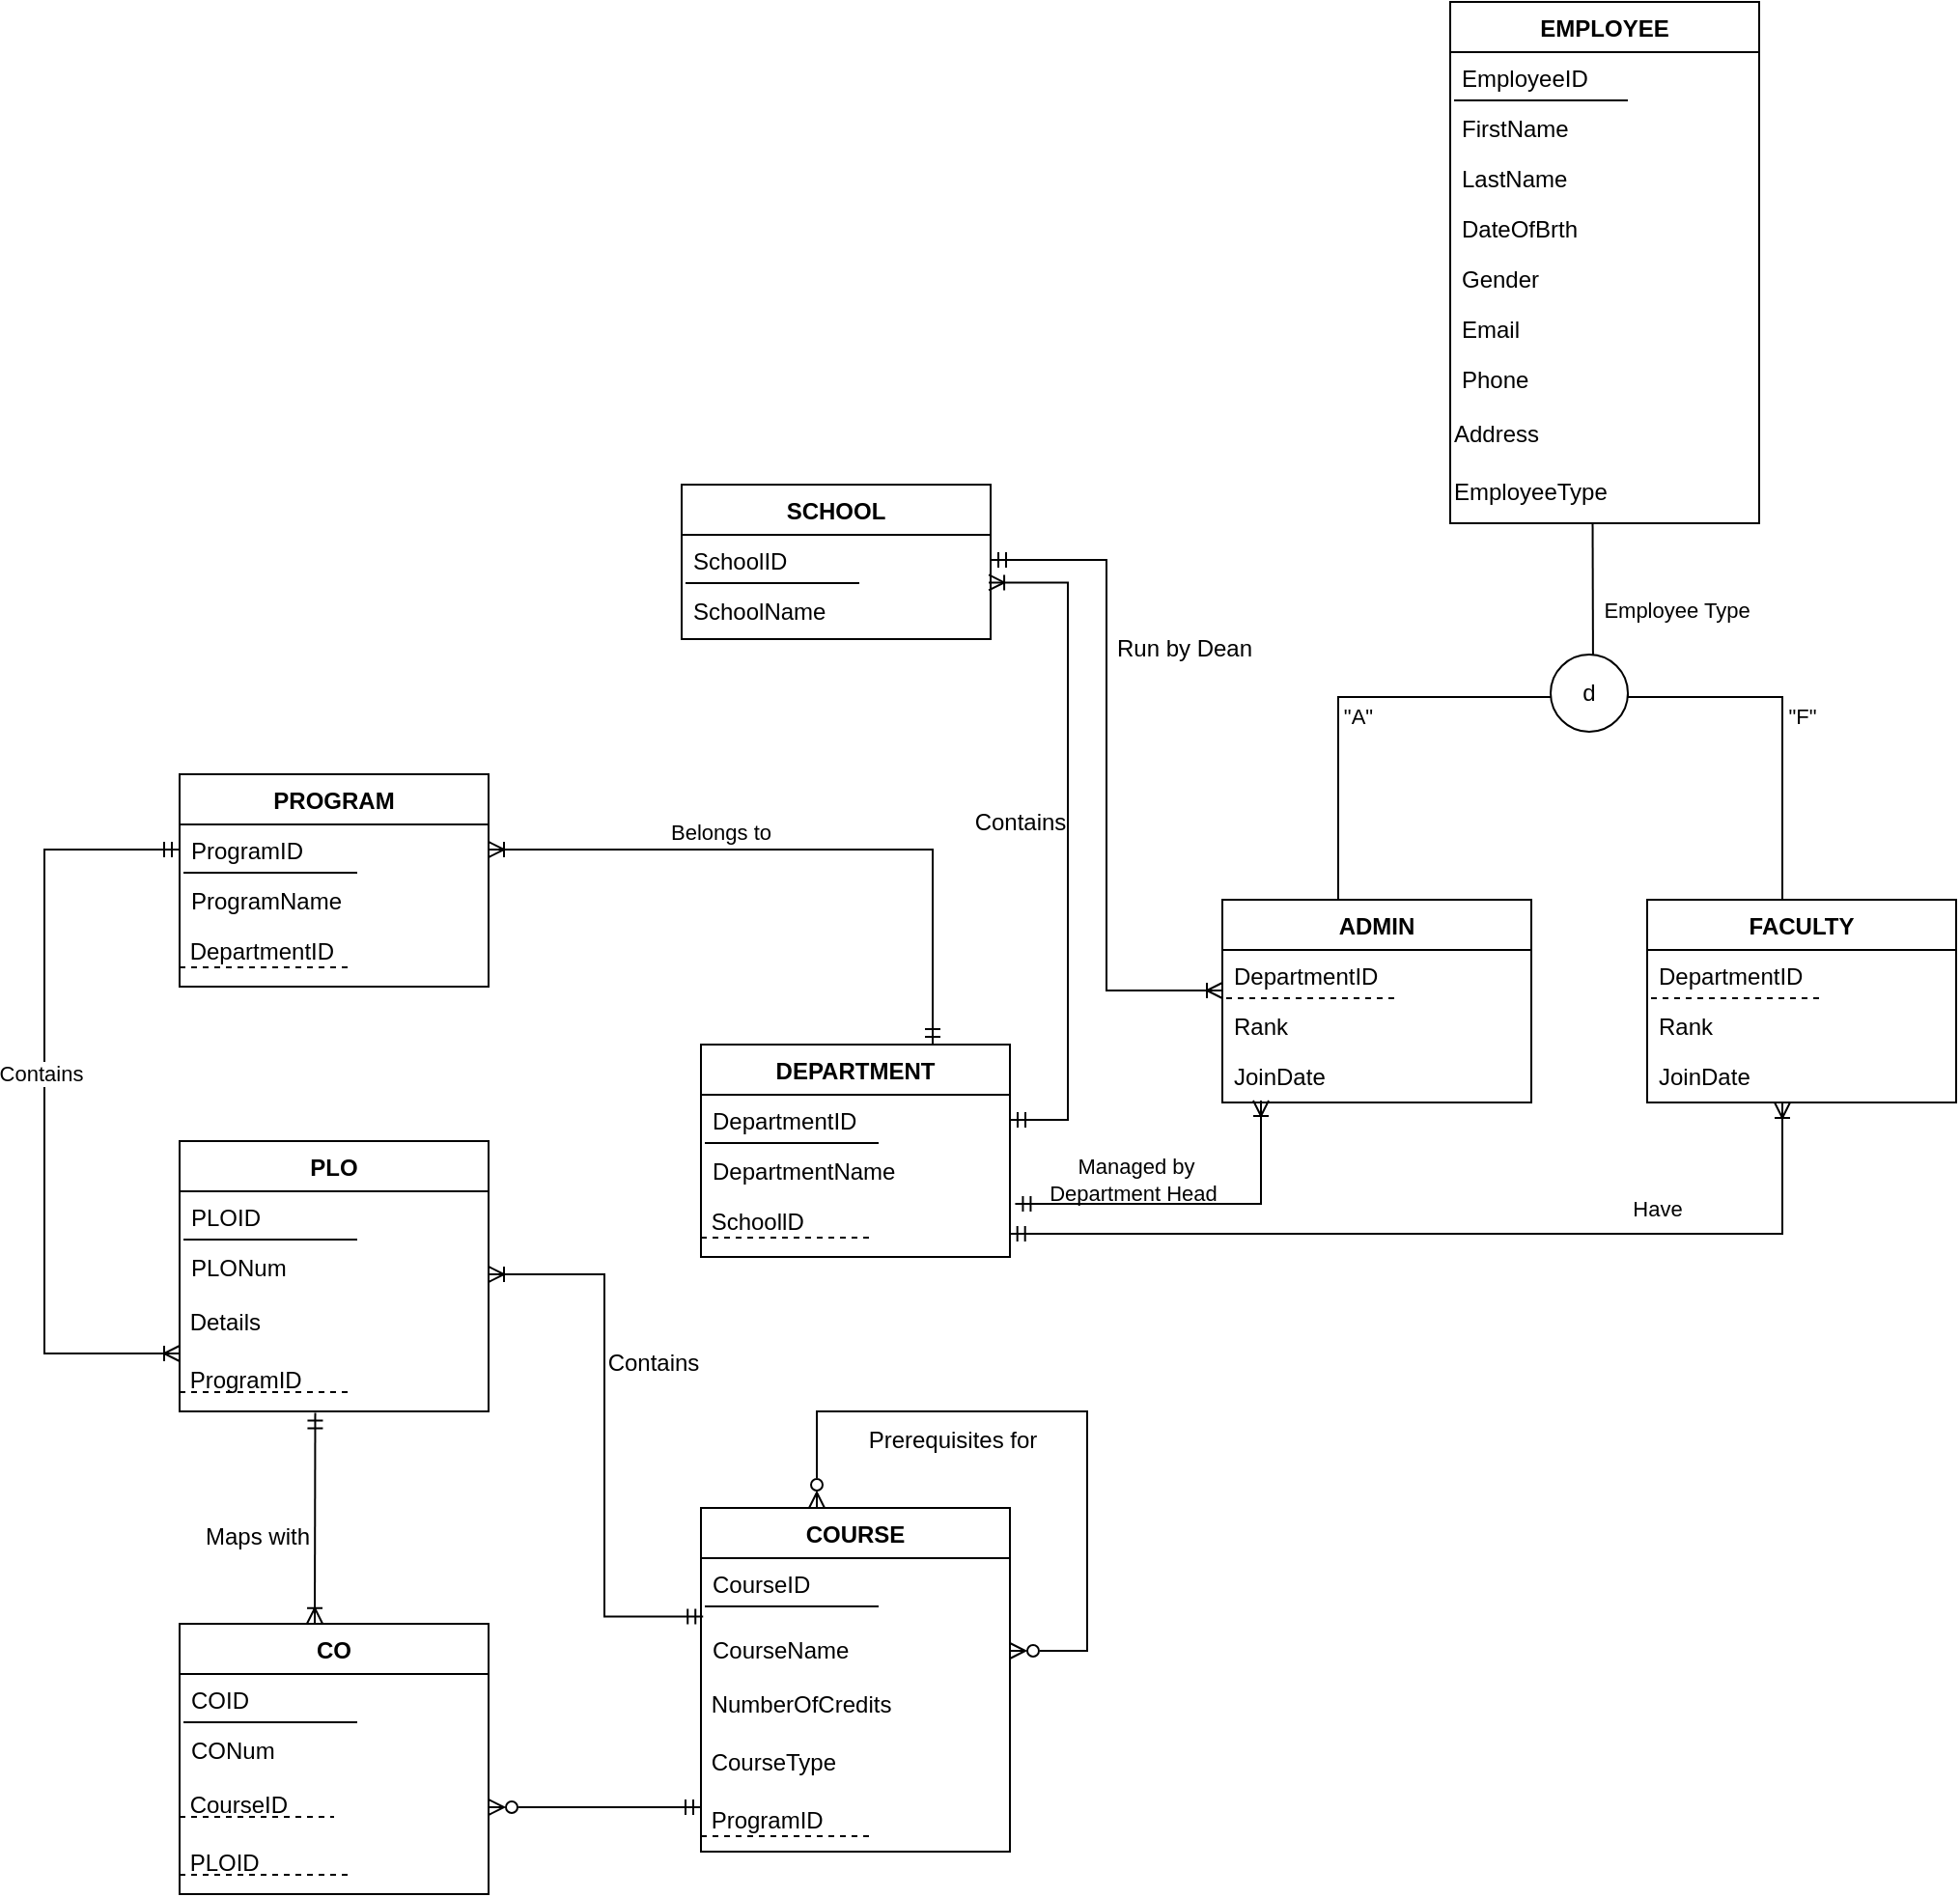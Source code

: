 <mxfile version="20.6.0" type="github">
  <diagram id="C5RBs43oDa-KdzZeNtuy" name="Page-1">
    <mxGraphModel dx="2074" dy="699" grid="1" gridSize="10" guides="1" tooltips="1" connect="1" arrows="1" fold="1" page="1" pageScale="1" pageWidth="827" pageHeight="1169" math="0" shadow="0">
      <root>
        <mxCell id="WIyWlLk6GJQsqaUBKTNV-0" />
        <mxCell id="WIyWlLk6GJQsqaUBKTNV-1" parent="WIyWlLk6GJQsqaUBKTNV-0" />
        <mxCell id="CyVpAFa2aRogbyEzgi_W-122" value="EMPLOYEE" style="swimlane;fontStyle=1;align=center;verticalAlign=top;childLayout=stackLayout;horizontal=1;startSize=26;horizontalStack=0;resizeParent=1;resizeLast=0;collapsible=1;marginBottom=0;rounded=0;shadow=0;strokeWidth=1;" vertex="1" parent="WIyWlLk6GJQsqaUBKTNV-1">
          <mxGeometry x="508" y="120" width="160" height="270" as="geometry">
            <mxRectangle x="550" y="140" width="160" height="26" as="alternateBounds" />
          </mxGeometry>
        </mxCell>
        <mxCell id="CyVpAFa2aRogbyEzgi_W-123" value="EmployeeID" style="text;align=left;verticalAlign=top;spacingLeft=4;spacingRight=4;overflow=hidden;rotatable=0;points=[[0,0.5],[1,0.5]];portConstraint=eastwest;" vertex="1" parent="CyVpAFa2aRogbyEzgi_W-122">
          <mxGeometry y="26" width="160" height="26" as="geometry" />
        </mxCell>
        <mxCell id="CyVpAFa2aRogbyEzgi_W-124" value="" style="endArrow=none;html=1;rounded=0;" edge="1" parent="CyVpAFa2aRogbyEzgi_W-122">
          <mxGeometry width="50" height="50" relative="1" as="geometry">
            <mxPoint x="2" y="51" as="sourcePoint" />
            <mxPoint x="92" y="51" as="targetPoint" />
          </mxGeometry>
        </mxCell>
        <mxCell id="CyVpAFa2aRogbyEzgi_W-125" value="FirstName" style="text;align=left;verticalAlign=top;spacingLeft=4;spacingRight=4;overflow=hidden;rotatable=0;points=[[0,0.5],[1,0.5]];portConstraint=eastwest;rounded=0;shadow=0;html=0;" vertex="1" parent="CyVpAFa2aRogbyEzgi_W-122">
          <mxGeometry y="52" width="160" height="26" as="geometry" />
        </mxCell>
        <mxCell id="CyVpAFa2aRogbyEzgi_W-126" value="LastName" style="text;align=left;verticalAlign=top;spacingLeft=4;spacingRight=4;overflow=hidden;rotatable=0;points=[[0,0.5],[1,0.5]];portConstraint=eastwest;rounded=0;shadow=0;html=0;" vertex="1" parent="CyVpAFa2aRogbyEzgi_W-122">
          <mxGeometry y="78" width="160" height="26" as="geometry" />
        </mxCell>
        <mxCell id="CyVpAFa2aRogbyEzgi_W-127" value="DateOfBrth" style="text;align=left;verticalAlign=top;spacingLeft=4;spacingRight=4;overflow=hidden;rotatable=0;points=[[0,0.5],[1,0.5]];portConstraint=eastwest;rounded=0;shadow=0;html=0;" vertex="1" parent="CyVpAFa2aRogbyEzgi_W-122">
          <mxGeometry y="104" width="160" height="26" as="geometry" />
        </mxCell>
        <mxCell id="CyVpAFa2aRogbyEzgi_W-128" value="Gender&#xa;" style="text;align=left;verticalAlign=top;spacingLeft=4;spacingRight=4;overflow=hidden;rotatable=0;points=[[0,0.5],[1,0.5]];portConstraint=eastwest;rounded=0;shadow=0;html=0;" vertex="1" parent="CyVpAFa2aRogbyEzgi_W-122">
          <mxGeometry y="130" width="160" height="26" as="geometry" />
        </mxCell>
        <mxCell id="CyVpAFa2aRogbyEzgi_W-129" value="Email" style="text;align=left;verticalAlign=top;spacingLeft=4;spacingRight=4;overflow=hidden;rotatable=0;points=[[0,0.5],[1,0.5]];portConstraint=eastwest;" vertex="1" parent="CyVpAFa2aRogbyEzgi_W-122">
          <mxGeometry y="156" width="160" height="26" as="geometry" />
        </mxCell>
        <mxCell id="CyVpAFa2aRogbyEzgi_W-130" value="Phone" style="text;align=left;verticalAlign=top;spacingLeft=4;spacingRight=4;overflow=hidden;rotatable=0;points=[[0,0.5],[1,0.5]];portConstraint=eastwest;" vertex="1" parent="CyVpAFa2aRogbyEzgi_W-122">
          <mxGeometry y="182" width="160" height="28" as="geometry" />
        </mxCell>
        <mxCell id="CyVpAFa2aRogbyEzgi_W-131" value="Address" style="text;html=1;align=left;verticalAlign=top;resizable=0;points=[];autosize=1;strokeColor=none;fillColor=none;" vertex="1" parent="CyVpAFa2aRogbyEzgi_W-122">
          <mxGeometry y="210" width="160" height="30" as="geometry" />
        </mxCell>
        <mxCell id="CyVpAFa2aRogbyEzgi_W-132" value="EmployeeType" style="text;html=1;align=left;verticalAlign=top;resizable=0;points=[];autosize=1;strokeColor=none;fillColor=none;" vertex="1" parent="CyVpAFa2aRogbyEzgi_W-122">
          <mxGeometry y="240" width="160" height="30" as="geometry" />
        </mxCell>
        <mxCell id="CyVpAFa2aRogbyEzgi_W-133" value="" style="endArrow=none;html=1;rounded=0;entryX=0.461;entryY=0.994;entryDx=0;entryDy=0;entryPerimeter=0;" edge="1" parent="WIyWlLk6GJQsqaUBKTNV-1" target="CyVpAFa2aRogbyEzgi_W-132">
          <mxGeometry width="50" height="50" relative="1" as="geometry">
            <mxPoint x="582" y="470" as="sourcePoint" />
            <mxPoint x="630" y="410" as="targetPoint" />
          </mxGeometry>
        </mxCell>
        <mxCell id="CyVpAFa2aRogbyEzgi_W-134" value="d" style="ellipse;whiteSpace=wrap;html=1;aspect=fixed;" vertex="1" parent="WIyWlLk6GJQsqaUBKTNV-1">
          <mxGeometry x="560" y="458" width="40" height="40" as="geometry" />
        </mxCell>
        <mxCell id="CyVpAFa2aRogbyEzgi_W-135" value="" style="endArrow=none;html=1;rounded=0;edgeStyle=orthogonalEdgeStyle;entryX=0;entryY=0.55;entryDx=0;entryDy=0;entryPerimeter=0;" edge="1" parent="WIyWlLk6GJQsqaUBKTNV-1" target="CyVpAFa2aRogbyEzgi_W-134">
          <mxGeometry width="50" height="50" relative="1" as="geometry">
            <mxPoint x="450" y="590" as="sourcePoint" />
            <mxPoint x="550" y="480" as="targetPoint" />
            <Array as="points">
              <mxPoint x="450" y="480" />
            </Array>
          </mxGeometry>
        </mxCell>
        <mxCell id="CyVpAFa2aRogbyEzgi_W-136" value="ADMIN" style="swimlane;fontStyle=1;align=center;verticalAlign=top;childLayout=stackLayout;horizontal=1;startSize=26;horizontalStack=0;resizeParent=1;resizeLast=0;collapsible=1;marginBottom=0;rounded=0;shadow=0;strokeWidth=1;" vertex="1" parent="WIyWlLk6GJQsqaUBKTNV-1">
          <mxGeometry x="390" y="585" width="160" height="105" as="geometry">
            <mxRectangle x="550" y="140" width="160" height="26" as="alternateBounds" />
          </mxGeometry>
        </mxCell>
        <mxCell id="CyVpAFa2aRogbyEzgi_W-137" value="DepartmentID" style="text;align=left;verticalAlign=top;spacingLeft=4;spacingRight=4;overflow=hidden;rotatable=0;points=[[0,0.5],[1,0.5]];portConstraint=eastwest;" vertex="1" parent="CyVpAFa2aRogbyEzgi_W-136">
          <mxGeometry y="26" width="160" height="26" as="geometry" />
        </mxCell>
        <mxCell id="CyVpAFa2aRogbyEzgi_W-138" value="" style="endArrow=none;html=1;rounded=0;dashed=1;" edge="1" parent="CyVpAFa2aRogbyEzgi_W-136">
          <mxGeometry width="50" height="50" relative="1" as="geometry">
            <mxPoint x="2" y="51" as="sourcePoint" />
            <mxPoint x="92" y="51" as="targetPoint" />
          </mxGeometry>
        </mxCell>
        <mxCell id="CyVpAFa2aRogbyEzgi_W-139" value="Rank" style="text;align=left;verticalAlign=top;spacingLeft=4;spacingRight=4;overflow=hidden;rotatable=0;points=[[0,0.5],[1,0.5]];portConstraint=eastwest;rounded=0;shadow=0;html=0;" vertex="1" parent="CyVpAFa2aRogbyEzgi_W-136">
          <mxGeometry y="52" width="160" height="26" as="geometry" />
        </mxCell>
        <mxCell id="CyVpAFa2aRogbyEzgi_W-140" value="JoinDate " style="text;align=left;verticalAlign=top;spacingLeft=4;spacingRight=4;overflow=hidden;rotatable=0;points=[[0,0.5],[1,0.5]];portConstraint=eastwest;rounded=0;shadow=0;html=0;" vertex="1" parent="CyVpAFa2aRogbyEzgi_W-136">
          <mxGeometry y="78" width="160" height="26" as="geometry" />
        </mxCell>
        <mxCell id="CyVpAFa2aRogbyEzgi_W-141" value="FACULTY" style="swimlane;fontStyle=1;align=center;verticalAlign=top;childLayout=stackLayout;horizontal=1;startSize=26;horizontalStack=0;resizeParent=1;resizeLast=0;collapsible=1;marginBottom=0;rounded=0;shadow=0;strokeWidth=1;" vertex="1" parent="WIyWlLk6GJQsqaUBKTNV-1">
          <mxGeometry x="610" y="585" width="160" height="105" as="geometry">
            <mxRectangle x="550" y="140" width="160" height="26" as="alternateBounds" />
          </mxGeometry>
        </mxCell>
        <mxCell id="CyVpAFa2aRogbyEzgi_W-142" value="DepartmentID" style="text;align=left;verticalAlign=top;spacingLeft=4;spacingRight=4;overflow=hidden;rotatable=0;points=[[0,0.5],[1,0.5]];portConstraint=eastwest;" vertex="1" parent="CyVpAFa2aRogbyEzgi_W-141">
          <mxGeometry y="26" width="160" height="26" as="geometry" />
        </mxCell>
        <mxCell id="CyVpAFa2aRogbyEzgi_W-143" value="" style="endArrow=none;html=1;rounded=0;dashed=1;" edge="1" parent="CyVpAFa2aRogbyEzgi_W-141">
          <mxGeometry width="50" height="50" relative="1" as="geometry">
            <mxPoint x="2" y="51" as="sourcePoint" />
            <mxPoint x="92" y="51" as="targetPoint" />
          </mxGeometry>
        </mxCell>
        <mxCell id="CyVpAFa2aRogbyEzgi_W-144" value="Rank" style="text;align=left;verticalAlign=top;spacingLeft=4;spacingRight=4;overflow=hidden;rotatable=0;points=[[0,0.5],[1,0.5]];portConstraint=eastwest;rounded=0;shadow=0;html=0;" vertex="1" parent="CyVpAFa2aRogbyEzgi_W-141">
          <mxGeometry y="52" width="160" height="26" as="geometry" />
        </mxCell>
        <mxCell id="CyVpAFa2aRogbyEzgi_W-145" value="JoinDate " style="text;align=left;verticalAlign=top;spacingLeft=4;spacingRight=4;overflow=hidden;rotatable=0;points=[[0,0.5],[1,0.5]];portConstraint=eastwest;rounded=0;shadow=0;html=0;" vertex="1" parent="CyVpAFa2aRogbyEzgi_W-141">
          <mxGeometry y="78" width="160" height="26" as="geometry" />
        </mxCell>
        <mxCell id="CyVpAFa2aRogbyEzgi_W-146" value="" style="endArrow=none;html=1;rounded=0;edgeStyle=orthogonalEdgeStyle;entryX=1;entryY=0.5;entryDx=0;entryDy=0;" edge="1" parent="WIyWlLk6GJQsqaUBKTNV-1" target="CyVpAFa2aRogbyEzgi_W-134">
          <mxGeometry width="50" height="50" relative="1" as="geometry">
            <mxPoint x="680" y="585" as="sourcePoint" />
            <mxPoint x="790" y="475" as="targetPoint" />
            <Array as="points">
              <mxPoint x="680" y="480" />
              <mxPoint x="600" y="480" />
            </Array>
          </mxGeometry>
        </mxCell>
        <mxCell id="CyVpAFa2aRogbyEzgi_W-147" value="SCHOOL" style="swimlane;fontStyle=1;align=center;verticalAlign=top;childLayout=stackLayout;horizontal=1;startSize=26;horizontalStack=0;resizeParent=1;resizeLast=0;collapsible=1;marginBottom=0;rounded=0;shadow=0;strokeWidth=1;" vertex="1" parent="WIyWlLk6GJQsqaUBKTNV-1">
          <mxGeometry x="110" y="370" width="160" height="80" as="geometry">
            <mxRectangle x="550" y="140" width="160" height="26" as="alternateBounds" />
          </mxGeometry>
        </mxCell>
        <mxCell id="CyVpAFa2aRogbyEzgi_W-148" value="SchoolID" style="text;align=left;verticalAlign=top;spacingLeft=4;spacingRight=4;overflow=hidden;rotatable=0;points=[[0,0.5],[1,0.5]];portConstraint=eastwest;" vertex="1" parent="CyVpAFa2aRogbyEzgi_W-147">
          <mxGeometry y="26" width="160" height="26" as="geometry" />
        </mxCell>
        <mxCell id="CyVpAFa2aRogbyEzgi_W-149" value="" style="endArrow=none;html=1;rounded=0;" edge="1" parent="CyVpAFa2aRogbyEzgi_W-147">
          <mxGeometry width="50" height="50" relative="1" as="geometry">
            <mxPoint x="2" y="51" as="sourcePoint" />
            <mxPoint x="92" y="51" as="targetPoint" />
          </mxGeometry>
        </mxCell>
        <mxCell id="CyVpAFa2aRogbyEzgi_W-150" value="SchoolName" style="text;align=left;verticalAlign=top;spacingLeft=4;spacingRight=4;overflow=hidden;rotatable=0;points=[[0,0.5],[1,0.5]];portConstraint=eastwest;rounded=0;shadow=0;html=0;" vertex="1" parent="CyVpAFa2aRogbyEzgi_W-147">
          <mxGeometry y="52" width="160" height="26" as="geometry" />
        </mxCell>
        <mxCell id="CyVpAFa2aRogbyEzgi_W-151" value="" style="endArrow=ERoneToMany;html=1;rounded=0;edgeStyle=elbowEdgeStyle;exitX=1;exitY=0.5;exitDx=0;exitDy=0;startArrow=ERmandOne;startFill=0;endFill=0;" edge="1" parent="WIyWlLk6GJQsqaUBKTNV-1" source="CyVpAFa2aRogbyEzgi_W-148">
          <mxGeometry width="50" height="50" relative="1" as="geometry">
            <mxPoint x="390" y="470" as="sourcePoint" />
            <mxPoint x="390" y="632" as="targetPoint" />
          </mxGeometry>
        </mxCell>
        <mxCell id="CyVpAFa2aRogbyEzgi_W-152" value="Run by Dean" style="text;html=1;align=center;verticalAlign=middle;resizable=0;points=[];autosize=1;strokeColor=none;fillColor=none;" vertex="1" parent="WIyWlLk6GJQsqaUBKTNV-1">
          <mxGeometry x="325" y="440" width="90" height="30" as="geometry" />
        </mxCell>
        <mxCell id="CyVpAFa2aRogbyEzgi_W-153" value="DEPARTMENT" style="swimlane;fontStyle=1;align=center;verticalAlign=top;childLayout=stackLayout;horizontal=1;startSize=26;horizontalStack=0;resizeParent=1;resizeLast=0;collapsible=1;marginBottom=0;rounded=0;shadow=0;strokeWidth=1;" vertex="1" parent="WIyWlLk6GJQsqaUBKTNV-1">
          <mxGeometry x="120" y="660" width="160" height="110" as="geometry">
            <mxRectangle x="550" y="140" width="160" height="26" as="alternateBounds" />
          </mxGeometry>
        </mxCell>
        <mxCell id="CyVpAFa2aRogbyEzgi_W-154" value="DepartmentID" style="text;align=left;verticalAlign=top;spacingLeft=4;spacingRight=4;overflow=hidden;rotatable=0;points=[[0,0.5],[1,0.5]];portConstraint=eastwest;" vertex="1" parent="CyVpAFa2aRogbyEzgi_W-153">
          <mxGeometry y="26" width="160" height="26" as="geometry" />
        </mxCell>
        <mxCell id="CyVpAFa2aRogbyEzgi_W-155" value="" style="endArrow=none;html=1;rounded=0;" edge="1" parent="CyVpAFa2aRogbyEzgi_W-153">
          <mxGeometry width="50" height="50" relative="1" as="geometry">
            <mxPoint x="2" y="51" as="sourcePoint" />
            <mxPoint x="92" y="51" as="targetPoint" />
          </mxGeometry>
        </mxCell>
        <mxCell id="CyVpAFa2aRogbyEzgi_W-156" value="DepartmentName" style="text;align=left;verticalAlign=top;spacingLeft=4;spacingRight=4;overflow=hidden;rotatable=0;points=[[0,0.5],[1,0.5]];portConstraint=eastwest;rounded=0;shadow=0;html=0;" vertex="1" parent="CyVpAFa2aRogbyEzgi_W-153">
          <mxGeometry y="52" width="160" height="26" as="geometry" />
        </mxCell>
        <mxCell id="CyVpAFa2aRogbyEzgi_W-157" value="&amp;nbsp;SchoollD" style="text;html=1;align=left;verticalAlign=top;resizable=0;points=[];autosize=1;strokeColor=none;fillColor=none;" vertex="1" parent="CyVpAFa2aRogbyEzgi_W-153">
          <mxGeometry y="78" width="160" height="30" as="geometry" />
        </mxCell>
        <mxCell id="CyVpAFa2aRogbyEzgi_W-158" value="" style="endArrow=none;dashed=1;html=1;rounded=0;" edge="1" parent="CyVpAFa2aRogbyEzgi_W-153">
          <mxGeometry width="50" height="50" relative="1" as="geometry">
            <mxPoint y="100" as="sourcePoint" />
            <mxPoint x="90" y="100" as="targetPoint" />
            <Array as="points" />
          </mxGeometry>
        </mxCell>
        <mxCell id="CyVpAFa2aRogbyEzgi_W-159" value="" style="endArrow=ERoneToMany;html=1;rounded=0;edgeStyle=elbowEdgeStyle;entryX=0.994;entryY=0.951;entryDx=0;entryDy=0;entryPerimeter=0;exitX=1;exitY=0.5;exitDx=0;exitDy=0;startArrow=ERmandOne;startFill=0;endFill=0;" edge="1" parent="WIyWlLk6GJQsqaUBKTNV-1" source="CyVpAFa2aRogbyEzgi_W-154" target="CyVpAFa2aRogbyEzgi_W-148">
          <mxGeometry width="50" height="50" relative="1" as="geometry">
            <mxPoint x="330" y="680" as="sourcePoint" />
            <mxPoint x="290" y="430" as="targetPoint" />
            <Array as="points">
              <mxPoint x="310" y="560" />
            </Array>
          </mxGeometry>
        </mxCell>
        <mxCell id="CyVpAFa2aRogbyEzgi_W-160" value="Contains" style="text;html=1;align=center;verticalAlign=middle;resizable=0;points=[];autosize=1;strokeColor=none;fillColor=none;" vertex="1" parent="WIyWlLk6GJQsqaUBKTNV-1">
          <mxGeometry x="250" y="530" width="70" height="30" as="geometry" />
        </mxCell>
        <mxCell id="CyVpAFa2aRogbyEzgi_W-161" value="" style="endArrow=ERoneToMany;html=1;rounded=0;edgeStyle=elbowEdgeStyle;startArrow=ERmandOne;startFill=0;endFill=0;exitX=1.017;exitY=0.152;exitDx=0;exitDy=0;exitPerimeter=0;" edge="1" parent="WIyWlLk6GJQsqaUBKTNV-1" source="CyVpAFa2aRogbyEzgi_W-157" target="CyVpAFa2aRogbyEzgi_W-140">
          <mxGeometry width="50" height="50" relative="1" as="geometry">
            <mxPoint x="290" y="730" as="sourcePoint" />
            <mxPoint x="445.52" y="710" as="targetPoint" />
            <Array as="points">
              <mxPoint x="410" y="750" />
              <mxPoint x="440" y="740" />
              <mxPoint x="440" y="760" />
              <mxPoint x="450" y="879.27" />
            </Array>
          </mxGeometry>
        </mxCell>
        <mxCell id="CyVpAFa2aRogbyEzgi_W-162" value="Managed by &lt;br style=&quot;font-size: 11px;&quot;&gt;Department Head&amp;nbsp;" style="text;html=1;align=center;verticalAlign=middle;resizable=0;points=[];autosize=1;strokeColor=none;fillColor=none;fontSize=11;" vertex="1" parent="WIyWlLk6GJQsqaUBKTNV-1">
          <mxGeometry x="290" y="710" width="110" height="40" as="geometry" />
        </mxCell>
        <mxCell id="CyVpAFa2aRogbyEzgi_W-163" value="" style="endArrow=ERoneToMany;html=1;rounded=0;edgeStyle=elbowEdgeStyle;startArrow=ERmandOne;startFill=0;endFill=0;exitX=0.999;exitY=0.667;exitDx=0;exitDy=0;exitPerimeter=0;" edge="1" parent="WIyWlLk6GJQsqaUBKTNV-1" source="CyVpAFa2aRogbyEzgi_W-157">
          <mxGeometry width="50" height="50" relative="1" as="geometry">
            <mxPoint x="292.72" y="742.56" as="sourcePoint" />
            <mxPoint x="680" y="690" as="targetPoint" />
            <Array as="points">
              <mxPoint x="680" y="780" />
              <mxPoint x="420" y="750" />
              <mxPoint x="450" y="750" />
              <mxPoint x="450" y="770" />
              <mxPoint x="460" y="889.27" />
            </Array>
          </mxGeometry>
        </mxCell>
        <mxCell id="CyVpAFa2aRogbyEzgi_W-164" value="Have" style="text;html=1;align=center;verticalAlign=middle;resizable=0;points=[];autosize=1;strokeColor=none;fillColor=none;fontSize=11;" vertex="1" parent="WIyWlLk6GJQsqaUBKTNV-1">
          <mxGeometry x="590" y="730" width="50" height="30" as="geometry" />
        </mxCell>
        <mxCell id="CyVpAFa2aRogbyEzgi_W-165" value="PROGRAM" style="swimlane;fontStyle=1;align=center;verticalAlign=top;childLayout=stackLayout;horizontal=1;startSize=26;horizontalStack=0;resizeParent=1;resizeLast=0;collapsible=1;marginBottom=0;rounded=0;shadow=0;strokeWidth=1;" vertex="1" parent="WIyWlLk6GJQsqaUBKTNV-1">
          <mxGeometry x="-150" y="520" width="160" height="110" as="geometry">
            <mxRectangle x="550" y="140" width="160" height="26" as="alternateBounds" />
          </mxGeometry>
        </mxCell>
        <mxCell id="CyVpAFa2aRogbyEzgi_W-166" value="ProgramID" style="text;align=left;verticalAlign=top;spacingLeft=4;spacingRight=4;overflow=hidden;rotatable=0;points=[[0,0.5],[1,0.5]];portConstraint=eastwest;" vertex="1" parent="CyVpAFa2aRogbyEzgi_W-165">
          <mxGeometry y="26" width="160" height="26" as="geometry" />
        </mxCell>
        <mxCell id="CyVpAFa2aRogbyEzgi_W-167" value="" style="endArrow=none;html=1;rounded=0;" edge="1" parent="CyVpAFa2aRogbyEzgi_W-165">
          <mxGeometry width="50" height="50" relative="1" as="geometry">
            <mxPoint x="2" y="51" as="sourcePoint" />
            <mxPoint x="92" y="51" as="targetPoint" />
          </mxGeometry>
        </mxCell>
        <mxCell id="CyVpAFa2aRogbyEzgi_W-168" value="ProgramName" style="text;align=left;verticalAlign=top;spacingLeft=4;spacingRight=4;overflow=hidden;rotatable=0;points=[[0,0.5],[1,0.5]];portConstraint=eastwest;rounded=0;shadow=0;html=0;" vertex="1" parent="CyVpAFa2aRogbyEzgi_W-165">
          <mxGeometry y="52" width="160" height="26" as="geometry" />
        </mxCell>
        <mxCell id="CyVpAFa2aRogbyEzgi_W-169" value="&amp;nbsp;DepartmentID" style="text;html=1;align=left;verticalAlign=top;resizable=0;points=[];autosize=1;strokeColor=none;fillColor=none;" vertex="1" parent="CyVpAFa2aRogbyEzgi_W-165">
          <mxGeometry y="78" width="160" height="30" as="geometry" />
        </mxCell>
        <mxCell id="CyVpAFa2aRogbyEzgi_W-170" value="" style="endArrow=none;dashed=1;html=1;rounded=0;" edge="1" parent="CyVpAFa2aRogbyEzgi_W-165">
          <mxGeometry width="50" height="50" relative="1" as="geometry">
            <mxPoint y="100" as="sourcePoint" />
            <mxPoint x="90" y="100" as="targetPoint" />
            <Array as="points" />
          </mxGeometry>
        </mxCell>
        <mxCell id="CyVpAFa2aRogbyEzgi_W-171" value="" style="endArrow=ERoneToMany;html=1;rounded=0;edgeStyle=elbowEdgeStyle;startArrow=ERmandOne;startFill=0;endFill=0;entryX=1;entryY=0.5;entryDx=0;entryDy=0;exitX=0.75;exitY=0;exitDx=0;exitDy=0;" edge="1" parent="WIyWlLk6GJQsqaUBKTNV-1" source="CyVpAFa2aRogbyEzgi_W-153" target="CyVpAFa2aRogbyEzgi_W-166">
          <mxGeometry width="50" height="50" relative="1" as="geometry">
            <mxPoint x="240" y="620" as="sourcePoint" />
            <mxPoint x="240" y="541" as="targetPoint" />
            <Array as="points">
              <mxPoint x="240" y="570" />
              <mxPoint x="270" y="592" />
              <mxPoint x="270" y="612" />
              <mxPoint x="280" y="731.27" />
            </Array>
          </mxGeometry>
        </mxCell>
        <mxCell id="CyVpAFa2aRogbyEzgi_W-172" value="Belongs to" style="text;html=1;align=center;verticalAlign=middle;resizable=0;points=[];autosize=1;strokeColor=none;fillColor=none;fontSize=11;" vertex="1" parent="WIyWlLk6GJQsqaUBKTNV-1">
          <mxGeometry x="90" y="535" width="80" height="30" as="geometry" />
        </mxCell>
        <mxCell id="CyVpAFa2aRogbyEzgi_W-173" value="Employee Type" style="text;html=1;align=center;verticalAlign=middle;resizable=0;points=[];autosize=1;strokeColor=none;fillColor=none;fontSize=11;" vertex="1" parent="WIyWlLk6GJQsqaUBKTNV-1">
          <mxGeometry x="575" y="420" width="100" height="30" as="geometry" />
        </mxCell>
        <mxCell id="CyVpAFa2aRogbyEzgi_W-174" value="&quot;A&quot;" style="text;html=1;align=center;verticalAlign=middle;resizable=0;points=[];autosize=1;strokeColor=none;fillColor=none;fontSize=11;" vertex="1" parent="WIyWlLk6GJQsqaUBKTNV-1">
          <mxGeometry x="440" y="475" width="40" height="30" as="geometry" />
        </mxCell>
        <mxCell id="CyVpAFa2aRogbyEzgi_W-175" value="&quot;F&quot;" style="text;html=1;align=center;verticalAlign=middle;resizable=0;points=[];autosize=1;strokeColor=none;fillColor=none;fontSize=11;" vertex="1" parent="WIyWlLk6GJQsqaUBKTNV-1">
          <mxGeometry x="670" y="475" width="40" height="30" as="geometry" />
        </mxCell>
        <mxCell id="CyVpAFa2aRogbyEzgi_W-176" value="PLO" style="swimlane;fontStyle=1;align=center;verticalAlign=top;childLayout=stackLayout;horizontal=1;startSize=26;horizontalStack=0;resizeParent=1;resizeLast=0;collapsible=1;marginBottom=0;rounded=0;shadow=0;strokeWidth=1;" vertex="1" parent="WIyWlLk6GJQsqaUBKTNV-1">
          <mxGeometry x="-150" y="710" width="160" height="140" as="geometry">
            <mxRectangle x="550" y="140" width="160" height="26" as="alternateBounds" />
          </mxGeometry>
        </mxCell>
        <mxCell id="CyVpAFa2aRogbyEzgi_W-177" value="PLOID" style="text;align=left;verticalAlign=top;spacingLeft=4;spacingRight=4;overflow=hidden;rotatable=0;points=[[0,0.5],[1,0.5]];portConstraint=eastwest;" vertex="1" parent="CyVpAFa2aRogbyEzgi_W-176">
          <mxGeometry y="26" width="160" height="26" as="geometry" />
        </mxCell>
        <mxCell id="CyVpAFa2aRogbyEzgi_W-178" value="" style="endArrow=none;html=1;rounded=0;" edge="1" parent="CyVpAFa2aRogbyEzgi_W-176">
          <mxGeometry width="50" height="50" relative="1" as="geometry">
            <mxPoint x="2" y="51" as="sourcePoint" />
            <mxPoint x="92" y="51" as="targetPoint" />
          </mxGeometry>
        </mxCell>
        <mxCell id="CyVpAFa2aRogbyEzgi_W-179" value="PLONum" style="text;align=left;verticalAlign=top;spacingLeft=4;spacingRight=4;overflow=hidden;rotatable=0;points=[[0,0.5],[1,0.5]];portConstraint=eastwest;rounded=0;shadow=0;html=0;" vertex="1" parent="CyVpAFa2aRogbyEzgi_W-176">
          <mxGeometry y="52" width="160" height="28" as="geometry" />
        </mxCell>
        <mxCell id="CyVpAFa2aRogbyEzgi_W-180" value="&amp;nbsp;Details" style="text;html=1;align=left;verticalAlign=top;resizable=0;points=[];autosize=1;strokeColor=none;fillColor=none;" vertex="1" parent="CyVpAFa2aRogbyEzgi_W-176">
          <mxGeometry y="80" width="160" height="30" as="geometry" />
        </mxCell>
        <mxCell id="CyVpAFa2aRogbyEzgi_W-181" value="&amp;nbsp;ProgramID" style="text;html=1;align=left;verticalAlign=top;resizable=0;points=[];autosize=1;strokeColor=none;fillColor=none;" vertex="1" parent="CyVpAFa2aRogbyEzgi_W-176">
          <mxGeometry y="110" width="160" height="30" as="geometry" />
        </mxCell>
        <mxCell id="CyVpAFa2aRogbyEzgi_W-182" value="" style="endArrow=none;dashed=1;html=1;rounded=0;" edge="1" parent="CyVpAFa2aRogbyEzgi_W-176">
          <mxGeometry width="50" height="50" relative="1" as="geometry">
            <mxPoint y="130" as="sourcePoint" />
            <mxPoint x="90" y="130" as="targetPoint" />
            <Array as="points">
              <mxPoint x="50" y="130" />
            </Array>
          </mxGeometry>
        </mxCell>
        <mxCell id="CyVpAFa2aRogbyEzgi_W-183" value="" style="endArrow=ERoneToMany;html=1;rounded=0;edgeStyle=elbowEdgeStyle;exitX=0;exitY=0.5;exitDx=0;exitDy=0;startArrow=ERmandOne;startFill=0;endFill=0;" edge="1" parent="WIyWlLk6GJQsqaUBKTNV-1" source="CyVpAFa2aRogbyEzgi_W-166">
          <mxGeometry width="50" height="50" relative="1" as="geometry">
            <mxPoint x="-310" y="585" as="sourcePoint" />
            <mxPoint x="-150" y="820" as="targetPoint" />
            <Array as="points">
              <mxPoint x="-220" y="660" />
            </Array>
          </mxGeometry>
        </mxCell>
        <mxCell id="CyVpAFa2aRogbyEzgi_W-184" value="Contains" style="edgeLabel;html=1;align=center;verticalAlign=middle;resizable=0;points=[];fontSize=11;" vertex="1" connectable="0" parent="CyVpAFa2aRogbyEzgi_W-183">
          <mxGeometry x="-0.076" y="-2" relative="1" as="geometry">
            <mxPoint as="offset" />
          </mxGeometry>
        </mxCell>
        <mxCell id="CyVpAFa2aRogbyEzgi_W-185" value="CO" style="swimlane;fontStyle=1;align=center;verticalAlign=top;childLayout=stackLayout;horizontal=1;startSize=26;horizontalStack=0;resizeParent=1;resizeLast=0;collapsible=1;marginBottom=0;rounded=0;shadow=0;strokeWidth=1;" vertex="1" parent="WIyWlLk6GJQsqaUBKTNV-1">
          <mxGeometry x="-150" y="960" width="160" height="140" as="geometry">
            <mxRectangle x="550" y="140" width="160" height="26" as="alternateBounds" />
          </mxGeometry>
        </mxCell>
        <mxCell id="CyVpAFa2aRogbyEzgi_W-186" value="COID" style="text;align=left;verticalAlign=top;spacingLeft=4;spacingRight=4;overflow=hidden;rotatable=0;points=[[0,0.5],[1,0.5]];portConstraint=eastwest;" vertex="1" parent="CyVpAFa2aRogbyEzgi_W-185">
          <mxGeometry y="26" width="160" height="26" as="geometry" />
        </mxCell>
        <mxCell id="CyVpAFa2aRogbyEzgi_W-187" value="" style="endArrow=none;html=1;rounded=0;" edge="1" parent="CyVpAFa2aRogbyEzgi_W-185">
          <mxGeometry width="50" height="50" relative="1" as="geometry">
            <mxPoint x="2" y="51" as="sourcePoint" />
            <mxPoint x="92" y="51" as="targetPoint" />
          </mxGeometry>
        </mxCell>
        <mxCell id="CyVpAFa2aRogbyEzgi_W-188" value="CONum" style="text;align=left;verticalAlign=top;spacingLeft=4;spacingRight=4;overflow=hidden;rotatable=0;points=[[0,0.5],[1,0.5]];portConstraint=eastwest;rounded=0;shadow=0;html=0;" vertex="1" parent="CyVpAFa2aRogbyEzgi_W-185">
          <mxGeometry y="52" width="160" height="28" as="geometry" />
        </mxCell>
        <mxCell id="CyVpAFa2aRogbyEzgi_W-189" value="&amp;nbsp;CourseID" style="text;html=1;align=left;verticalAlign=top;resizable=0;points=[];autosize=1;strokeColor=none;fillColor=none;" vertex="1" parent="CyVpAFa2aRogbyEzgi_W-185">
          <mxGeometry y="80" width="160" height="30" as="geometry" />
        </mxCell>
        <mxCell id="CyVpAFa2aRogbyEzgi_W-190" value="" style="endArrow=none;dashed=1;html=1;rounded=0;fontSize=12;" edge="1" parent="CyVpAFa2aRogbyEzgi_W-185">
          <mxGeometry width="50" height="50" relative="1" as="geometry">
            <mxPoint y="100" as="sourcePoint" />
            <mxPoint x="80" y="100" as="targetPoint" />
          </mxGeometry>
        </mxCell>
        <mxCell id="CyVpAFa2aRogbyEzgi_W-191" value="&amp;nbsp;PLOID" style="text;html=1;align=left;verticalAlign=top;resizable=0;points=[];autosize=1;strokeColor=none;fillColor=none;" vertex="1" parent="CyVpAFa2aRogbyEzgi_W-185">
          <mxGeometry y="110" width="160" height="30" as="geometry" />
        </mxCell>
        <mxCell id="CyVpAFa2aRogbyEzgi_W-192" value="" style="endArrow=none;dashed=1;html=1;rounded=0;" edge="1" parent="CyVpAFa2aRogbyEzgi_W-185">
          <mxGeometry width="50" height="50" relative="1" as="geometry">
            <mxPoint y="130" as="sourcePoint" />
            <mxPoint x="90" y="130" as="targetPoint" />
            <Array as="points">
              <mxPoint x="50" y="130" />
            </Array>
          </mxGeometry>
        </mxCell>
        <mxCell id="CyVpAFa2aRogbyEzgi_W-193" value="" style="endArrow=ERoneToMany;html=1;rounded=0;edgeStyle=elbowEdgeStyle;startArrow=ERmandOne;startFill=0;endFill=0;exitX=0.439;exitY=1.024;exitDx=0;exitDy=0;exitPerimeter=0;entryX=0.439;entryY=-0.001;entryDx=0;entryDy=0;entryPerimeter=0;" edge="1" parent="WIyWlLk6GJQsqaUBKTNV-1" source="CyVpAFa2aRogbyEzgi_W-181" target="CyVpAFa2aRogbyEzgi_W-185">
          <mxGeometry width="50" height="50" relative="1" as="geometry">
            <mxPoint x="-80" y="870" as="sourcePoint" />
            <mxPoint x="-80" y="940" as="targetPoint" />
            <Array as="points">
              <mxPoint x="-80" y="910" />
              <mxPoint x="30.0" y="911" />
              <mxPoint x="60.0" y="901" />
              <mxPoint x="60.0" y="921" />
              <mxPoint x="70.0" y="1040.27" />
            </Array>
          </mxGeometry>
        </mxCell>
        <mxCell id="CyVpAFa2aRogbyEzgi_W-194" value="Maps with" style="text;html=1;align=center;verticalAlign=middle;resizable=0;points=[];autosize=1;strokeColor=none;fillColor=none;fontSize=12;" vertex="1" parent="WIyWlLk6GJQsqaUBKTNV-1">
          <mxGeometry x="-150" y="900" width="80" height="30" as="geometry" />
        </mxCell>
        <mxCell id="CyVpAFa2aRogbyEzgi_W-195" value="COURSE" style="swimlane;fontStyle=1;align=center;verticalAlign=top;childLayout=stackLayout;horizontal=1;startSize=26;horizontalStack=0;resizeParent=1;resizeLast=0;collapsible=1;marginBottom=0;rounded=0;shadow=0;strokeWidth=1;" vertex="1" parent="WIyWlLk6GJQsqaUBKTNV-1">
          <mxGeometry x="120" y="900" width="160" height="178" as="geometry">
            <mxRectangle x="550" y="140" width="160" height="26" as="alternateBounds" />
          </mxGeometry>
        </mxCell>
        <mxCell id="CyVpAFa2aRogbyEzgi_W-196" value="CourseID" style="text;align=left;verticalAlign=top;spacingLeft=4;spacingRight=4;overflow=hidden;rotatable=0;points=[[0,0.5],[1,0.5]];portConstraint=eastwest;" vertex="1" parent="CyVpAFa2aRogbyEzgi_W-195">
          <mxGeometry y="26" width="160" height="34" as="geometry" />
        </mxCell>
        <mxCell id="CyVpAFa2aRogbyEzgi_W-197" value="" style="endArrow=none;html=1;rounded=0;" edge="1" parent="CyVpAFa2aRogbyEzgi_W-195">
          <mxGeometry width="50" height="50" relative="1" as="geometry">
            <mxPoint x="2" y="51" as="sourcePoint" />
            <mxPoint x="92" y="51" as="targetPoint" />
          </mxGeometry>
        </mxCell>
        <mxCell id="CyVpAFa2aRogbyEzgi_W-198" value="CourseName" style="text;align=left;verticalAlign=top;spacingLeft=4;spacingRight=4;overflow=hidden;rotatable=0;points=[[0,0.5],[1,0.5]];portConstraint=eastwest;rounded=0;shadow=0;html=0;" vertex="1" parent="CyVpAFa2aRogbyEzgi_W-195">
          <mxGeometry y="60" width="160" height="28" as="geometry" />
        </mxCell>
        <mxCell id="CyVpAFa2aRogbyEzgi_W-199" value="&amp;nbsp;NumberOfCredits" style="text;html=1;align=left;verticalAlign=top;resizable=0;points=[];autosize=1;strokeColor=none;fillColor=none;" vertex="1" parent="CyVpAFa2aRogbyEzgi_W-195">
          <mxGeometry y="88" width="160" height="30" as="geometry" />
        </mxCell>
        <mxCell id="CyVpAFa2aRogbyEzgi_W-202" value="&amp;nbsp;CourseType" style="text;html=1;align=left;verticalAlign=top;resizable=0;points=[];autosize=1;strokeColor=none;fillColor=none;" vertex="1" parent="CyVpAFa2aRogbyEzgi_W-195">
          <mxGeometry y="118" width="160" height="30" as="geometry" />
        </mxCell>
        <mxCell id="CyVpAFa2aRogbyEzgi_W-200" value="&amp;nbsp;ProgramID" style="text;html=1;align=left;verticalAlign=top;resizable=0;points=[];autosize=1;strokeColor=none;fillColor=none;" vertex="1" parent="CyVpAFa2aRogbyEzgi_W-195">
          <mxGeometry y="148" width="160" height="30" as="geometry" />
        </mxCell>
        <mxCell id="CyVpAFa2aRogbyEzgi_W-201" value="" style="endArrow=none;dashed=1;html=1;rounded=0;" edge="1" parent="CyVpAFa2aRogbyEzgi_W-195">
          <mxGeometry width="50" height="50" relative="1" as="geometry">
            <mxPoint y="170" as="sourcePoint" />
            <mxPoint x="90" y="170" as="targetPoint" />
            <Array as="points">
              <mxPoint x="50" y="170" />
            </Array>
          </mxGeometry>
        </mxCell>
        <mxCell id="CyVpAFa2aRogbyEzgi_W-207" value="" style="endArrow=ERzeroToMany;html=1;rounded=0;edgeStyle=orthogonalEdgeStyle;exitX=1;exitY=0.5;exitDx=0;exitDy=0;startArrow=ERzeroToMany;startFill=0;endFill=0;" edge="1" parent="CyVpAFa2aRogbyEzgi_W-195" source="CyVpAFa2aRogbyEzgi_W-198">
          <mxGeometry width="50" height="50" relative="1" as="geometry">
            <mxPoint x="230" y="80" as="sourcePoint" />
            <mxPoint x="60" as="targetPoint" />
            <Array as="points">
              <mxPoint x="200" y="74" />
              <mxPoint x="200" y="-50" />
              <mxPoint x="60" y="-50" />
            </Array>
          </mxGeometry>
        </mxCell>
        <mxCell id="CyVpAFa2aRogbyEzgi_W-208" value="Prerequisites for" style="text;html=1;align=center;verticalAlign=middle;resizable=0;points=[];autosize=1;strokeColor=none;fillColor=none;" vertex="1" parent="WIyWlLk6GJQsqaUBKTNV-1">
          <mxGeometry x="195" y="850" width="110" height="30" as="geometry" />
        </mxCell>
        <mxCell id="CyVpAFa2aRogbyEzgi_W-209" value="" style="endArrow=ERoneToMany;html=1;rounded=0;edgeStyle=elbowEdgeStyle;startArrow=ERmandOne;startFill=0;endFill=0;exitX=0.007;exitY=0.888;exitDx=0;exitDy=0;exitPerimeter=0;" edge="1" parent="WIyWlLk6GJQsqaUBKTNV-1" source="CyVpAFa2aRogbyEzgi_W-196">
          <mxGeometry width="50" height="50" relative="1" as="geometry">
            <mxPoint x="90" y="990" as="sourcePoint" />
            <mxPoint x="10" y="779" as="targetPoint" />
            <Array as="points">
              <mxPoint x="70" y="950" />
              <mxPoint x="70" y="900" />
              <mxPoint x="260" y="812" />
              <mxPoint x="260" y="832" />
              <mxPoint x="270" y="951.27" />
            </Array>
          </mxGeometry>
        </mxCell>
        <mxCell id="CyVpAFa2aRogbyEzgi_W-210" value="Contains" style="text;html=1;align=center;verticalAlign=middle;resizable=0;points=[];autosize=1;strokeColor=none;fillColor=none;" vertex="1" parent="WIyWlLk6GJQsqaUBKTNV-1">
          <mxGeometry x="60" y="810" width="70" height="30" as="geometry" />
        </mxCell>
        <mxCell id="CyVpAFa2aRogbyEzgi_W-211" value="" style="edgeStyle=orthogonalEdgeStyle;rounded=0;orthogonalLoop=1;jettySize=auto;html=1;startArrow=ERzeroToMany;startFill=0;endArrow=ERmandOne;endFill=0;" edge="1" parent="WIyWlLk6GJQsqaUBKTNV-1" source="CyVpAFa2aRogbyEzgi_W-189" target="CyVpAFa2aRogbyEzgi_W-200">
          <mxGeometry relative="1" as="geometry">
            <Array as="points">
              <mxPoint x="80" y="1055" />
              <mxPoint x="80" y="1055" />
            </Array>
          </mxGeometry>
        </mxCell>
      </root>
    </mxGraphModel>
  </diagram>
</mxfile>
